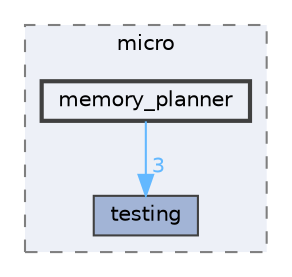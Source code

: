 digraph "Arduino/GetStartedWithMachineLearningOnArduino/tflite-micro-main/tensorflow/lite/micro/memory_planner"
{
 // LATEX_PDF_SIZE
  bgcolor="transparent";
  edge [fontname=Helvetica,fontsize=10,labelfontname=Helvetica,labelfontsize=10];
  node [fontname=Helvetica,fontsize=10,shape=box,height=0.2,width=0.4];
  compound=true
  subgraph clusterdir_b8cffeb19aff853b8801b5d330607df8 {
    graph [ bgcolor="#edf0f7", pencolor="grey50", label="micro", fontname=Helvetica,fontsize=10 style="filled,dashed", URL="dir_b8cffeb19aff853b8801b5d330607df8.html",tooltip=""]
  dir_470971d43bc71e7f55bec04deac8e7a7 [label="testing", fillcolor="#a2b4d6", color="grey25", style="filled", URL="dir_470971d43bc71e7f55bec04deac8e7a7.html",tooltip=""];
  dir_6777658e4f516c4d3343f62d4658e970 [label="memory_planner", fillcolor="#edf0f7", color="grey25", style="filled,bold", URL="dir_6777658e4f516c4d3343f62d4658e970.html",tooltip=""];
  }
  dir_6777658e4f516c4d3343f62d4658e970->dir_470971d43bc71e7f55bec04deac8e7a7 [headlabel="3", labeldistance=1.5 headhref="dir_000184_000328.html" href="dir_000184_000328.html" color="steelblue1" fontcolor="steelblue1"];
}
